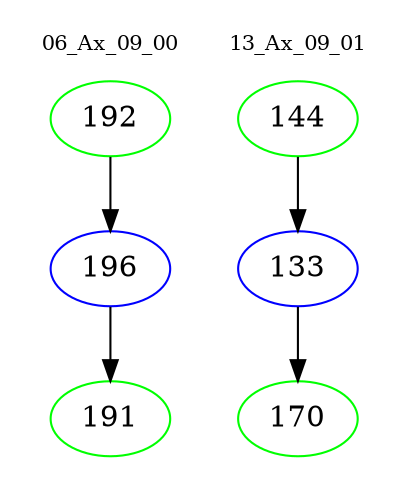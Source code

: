 digraph{
subgraph cluster_0 {
color = white
label = "06_Ax_09_00";
fontsize=10;
T0_192 [label="192", color="green"]
T0_192 -> T0_196 [color="black"]
T0_196 [label="196", color="blue"]
T0_196 -> T0_191 [color="black"]
T0_191 [label="191", color="green"]
}
subgraph cluster_1 {
color = white
label = "13_Ax_09_01";
fontsize=10;
T1_144 [label="144", color="green"]
T1_144 -> T1_133 [color="black"]
T1_133 [label="133", color="blue"]
T1_133 -> T1_170 [color="black"]
T1_170 [label="170", color="green"]
}
}
